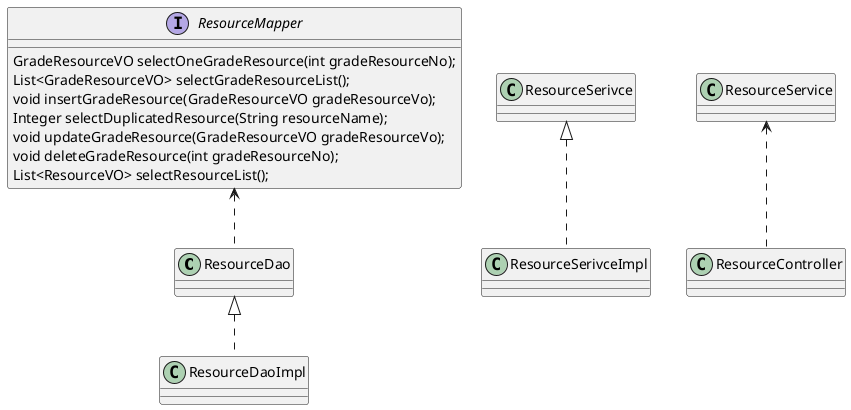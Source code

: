 @startuml
'https://plantuml.com/class-diagram

'구현
' -------------- Dao -------------------
ResourceDao <|.. ResourceDaoImpl
' -------------- Service -------------------
ResourceSerivce <|.. ResourceSerivceImpl

ResourceMapper <.. ResourceDao

ResourceService <.. ResourceController


interface ResourceMapper{
GradeResourceVO selectOneGradeResource(int gradeResourceNo);
List<GradeResourceVO> selectGradeResourceList();
void insertGradeResource(GradeResourceVO gradeResourceVo);
Integer selectDuplicatedResource(String resourceName);
void updateGradeResource(GradeResourceVO gradeResourceVo);
void deleteGradeResource(int gradeResourceNo);
List<ResourceVO> selectResourceList();
}
